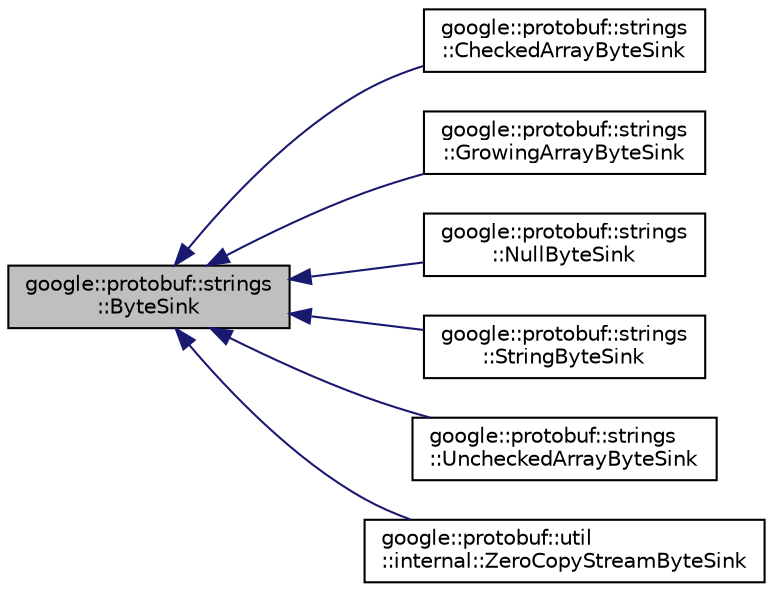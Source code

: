 digraph "google::protobuf::strings::ByteSink"
{
 // LATEX_PDF_SIZE
  edge [fontname="Helvetica",fontsize="10",labelfontname="Helvetica",labelfontsize="10"];
  node [fontname="Helvetica",fontsize="10",shape=record];
  rankdir="LR";
  Node1 [label="google::protobuf::strings\l::ByteSink",height=0.2,width=0.4,color="black", fillcolor="grey75", style="filled", fontcolor="black",tooltip=" "];
  Node1 -> Node2 [dir="back",color="midnightblue",fontsize="10",style="solid",fontname="Helvetica"];
  Node2 [label="google::protobuf::strings\l::CheckedArrayByteSink",height=0.2,width=0.4,color="black", fillcolor="white", style="filled",URL="$classgoogle_1_1protobuf_1_1strings_1_1CheckedArrayByteSink.html",tooltip=" "];
  Node1 -> Node3 [dir="back",color="midnightblue",fontsize="10",style="solid",fontname="Helvetica"];
  Node3 [label="google::protobuf::strings\l::GrowingArrayByteSink",height=0.2,width=0.4,color="black", fillcolor="white", style="filled",URL="$classgoogle_1_1protobuf_1_1strings_1_1GrowingArrayByteSink.html",tooltip=" "];
  Node1 -> Node4 [dir="back",color="midnightblue",fontsize="10",style="solid",fontname="Helvetica"];
  Node4 [label="google::protobuf::strings\l::NullByteSink",height=0.2,width=0.4,color="black", fillcolor="white", style="filled",URL="$classgoogle_1_1protobuf_1_1strings_1_1NullByteSink.html",tooltip=" "];
  Node1 -> Node5 [dir="back",color="midnightblue",fontsize="10",style="solid",fontname="Helvetica"];
  Node5 [label="google::protobuf::strings\l::StringByteSink",height=0.2,width=0.4,color="black", fillcolor="white", style="filled",URL="$classgoogle_1_1protobuf_1_1strings_1_1StringByteSink.html",tooltip=" "];
  Node1 -> Node6 [dir="back",color="midnightblue",fontsize="10",style="solid",fontname="Helvetica"];
  Node6 [label="google::protobuf::strings\l::UncheckedArrayByteSink",height=0.2,width=0.4,color="black", fillcolor="white", style="filled",URL="$classgoogle_1_1protobuf_1_1strings_1_1UncheckedArrayByteSink.html",tooltip=" "];
  Node1 -> Node7 [dir="back",color="midnightblue",fontsize="10",style="solid",fontname="Helvetica"];
  Node7 [label="google::protobuf::util\l::internal::ZeroCopyStreamByteSink",height=0.2,width=0.4,color="black", fillcolor="white", style="filled",URL="$classgoogle_1_1protobuf_1_1util_1_1internal_1_1ZeroCopyStreamByteSink.html",tooltip=" "];
}

